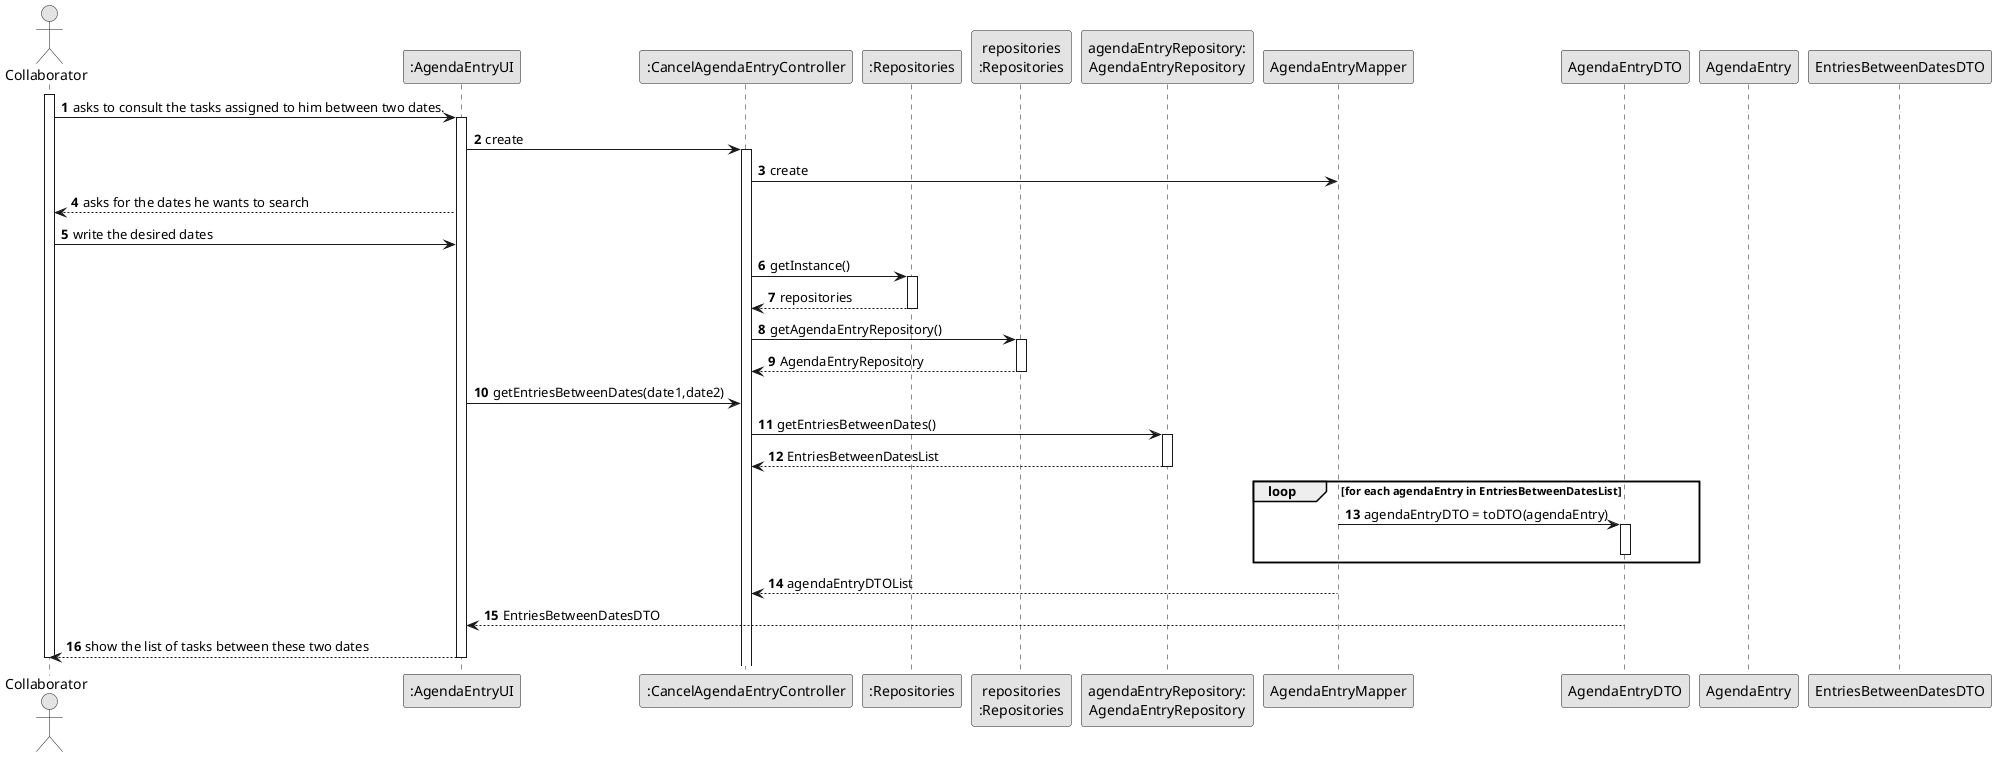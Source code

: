 @startuml
skinparam monochrome true
skinparam packageStyle rectangle
skinparam shadowing false

autonumber

actor "Collaborator" as ADM
participant ":AgendaEntryUI" as UI
participant ":CancelAgendaEntryController" as CTRL
participant ":Repositories" as RepositorySingleton
participant "repositories\n:Repositories" as PLAT
participant "agendaEntryRepository:\nAgendaEntryRepository" as Repo
participant "AgendaEntryMapper"
participant "AgendaEntryDTO"
participant "AgendaEntry"
participant "EntriesBetweenDatesDTO"

activate ADM

ADM -> UI : asks to consult the tasks assigned to him between two dates.
activate UI

UI -> CTRL : create
activate CTRL
CTRL -> "AgendaEntryMapper" : create
deactivate "AgendaEntryMapper"

UI --> ADM : asks for the dates he wants to search
ADM -> UI : write the desired dates

CTRL -> RepositorySingleton : getInstance()
activate RepositorySingleton

RepositorySingleton --> CTRL: repositories
deactivate RepositorySingleton

CTRL -> PLAT : getAgendaEntryRepository()
activate PLAT

PLAT --> CTRL: AgendaEntryRepository
deactivate PLAT

UI -> CTRL : getEntriesBetweenDates(date1,date2)

CTRL -> Repo : getEntriesBetweenDates()
activate Repo

Repo --> CTRL :EntriesBetweenDatesList
deactivate Repo

loop for each agendaEntry in EntriesBetweenDatesList
    "AgendaEntryMapper" -> "AgendaEntryDTO" : agendaEntryDTO = toDTO(agendaEntry)
    activate "AgendaEntryDTO"
    deactivate "AgendaEntryDTO"
end

"AgendaEntryMapper" --> CTRL : agendaEntryDTOList
deactivate "AgendaEntryMapper"

"AgendaEntryDTO" --> UI : EntriesBetweenDatesDTO
deactivate "AgendaEntryDTO"

UI --> ADM : show the list of tasks between these two dates
deactivate UI

deactivate ADM

@enduml
